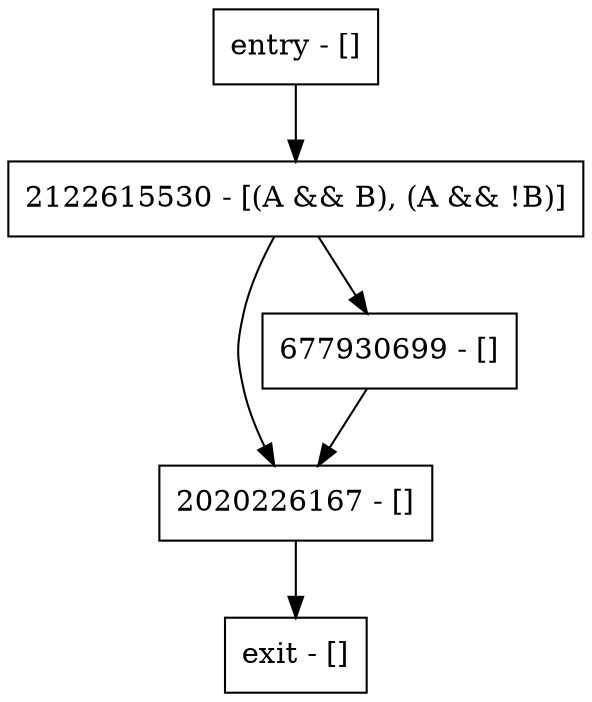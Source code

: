 digraph foo {
node [shape=record];
entry [label="entry - []"];
exit [label="exit - []"];
2122615530 [label="2122615530 - [(A && B), (A && !B)]"];
2020226167 [label="2020226167 - []"];
677930699 [label="677930699 - []"];
entry;
exit;
entry -> 2122615530;
2122615530 -> 2020226167;
2122615530 -> 677930699;
2020226167 -> exit;
677930699 -> 2020226167;
}
